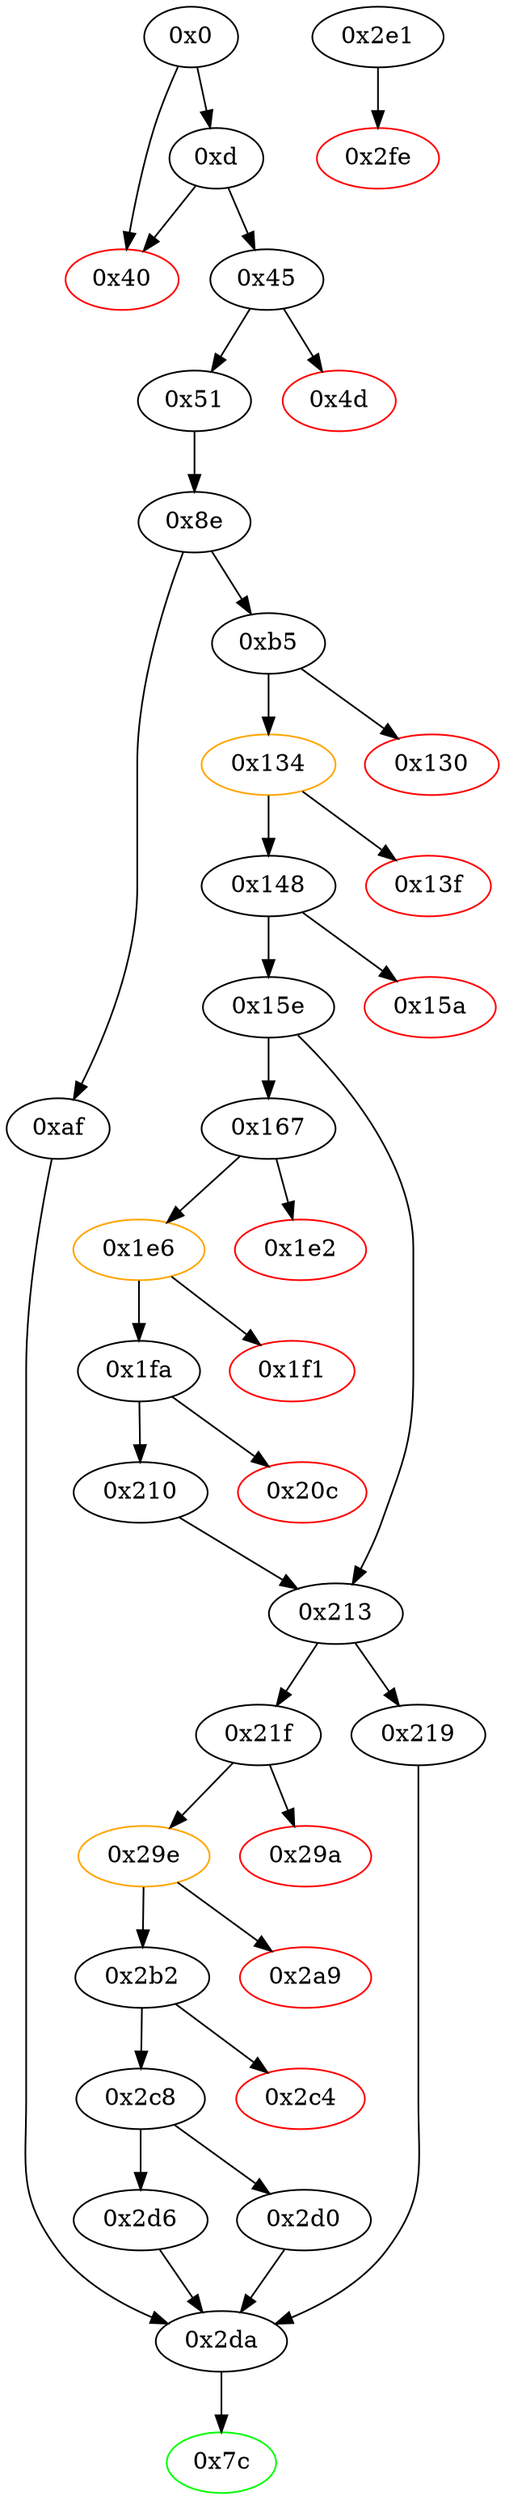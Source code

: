 strict digraph "" {
"0x15e" [fillcolor=white, id="0x15e", style=filled, tooltip="Block 0x15e\n[0x15e:0x166]\n---\nPredecessors: [0x148]\nSuccessors: [0x167, 0x213]\n---\n0x15e JUMPDEST\n0x15f POP\n0x160 MLOAD\n0x161 DUP1\n0x162 ISZERO\n0x163 PUSH2 0x213\n0x166 JUMPI\n---\n0x15e: JUMPDEST \n0x160: V86 = M[V79]\n0x162: V87 = ISZERO V86\n0x163: V88 = 0x213\n0x166: JUMPI 0x213 V87\n---\nEntry stack: [V11, 0x7c, V24, V27, V29, 0x0, V79, V80]\nStack pops: 2\nStack additions: [V86]\nExit stack: [V11, 0x7c, V24, V27, V29, 0x0, V86]\n\nDef sites:\nV11: {0xd.0x34}\n0x7c: {0x51.0x53}\nV24: {0x51.0x6f}\nV27: {0x51.0x74}\nV29: {0x51.0x77}\n0x0: {0x8e.0x8f}\nV79: {0x148.0x14f}\nV80: {0x148.0x150}\n"];
"0x2b2" [fillcolor=white, id="0x2b2", style=filled, tooltip="Block 0x2b2\n[0x2b2:0x2c3]\n---\nPredecessors: [0x29e]\nSuccessors: [0x2c4, 0x2c8]\n---\n0x2b2 JUMPDEST\n0x2b3 POP\n0x2b4 POP\n0x2b5 POP\n0x2b6 POP\n0x2b7 PUSH1 0x40\n0x2b9 MLOAD\n0x2ba RETURNDATASIZE\n0x2bb PUSH1 0x20\n0x2bd DUP2\n0x2be LT\n0x2bf ISZERO\n0x2c0 PUSH2 0x2c8\n0x2c3 JUMPI\n---\n0x2b2: JUMPDEST \n0x2b7: V168 = 0x40\n0x2b9: V169 = M[0x40]\n0x2ba: V170 = RETURNDATASIZE\n0x2bb: V171 = 0x20\n0x2be: V172 = LT V170 0x20\n0x2bf: V173 = ISZERO V172\n0x2c0: V174 = 0x2c8\n0x2c3: JUMPI 0x2c8 V173\n---\nEntry stack: [V11, 0x7c, V24, V27, V29, 0x0, V147, 0xbafbf5df, V150, V161]\nStack pops: 4\nStack additions: [V169, V170]\nExit stack: [V11, 0x7c, V24, V27, V29, 0x0, V169, V170]\n\nDef sites:\nV11: {0xd.0x34}\n0x7c: {0x51.0x53}\nV24: {0x51.0x6f}\nV27: {0x51.0x74}\nV29: {0x51.0x77}\n0x0: {0x8e.0x8f}\nV147: {0x21f.0x274}\n0xbafbf5df: {0x21f.0x276}\nV150: {0x21f.0x280}\nV161: {0x29e.0x2a2}\n"];
"0x2d6" [fillcolor=white, id="0x2d6", style=filled, tooltip="Block 0x2d6\n[0x2d6:0x2d9]\n---\nPredecessors: [0x2c8]\nSuccessors: [0x2da]\n---\n0x2d6 JUMPDEST\n0x2d7 POP\n0x2d8 PUSH1 0x0\n---\n0x2d6: JUMPDEST \n0x2d8: V180 = 0x0\n---\nEntry stack: [V11, 0x7c, V24, V27, V29, 0x0]\nStack pops: 1\nStack additions: [0x0]\nExit stack: [V11, 0x7c, V24, V27, V29, 0x0]\n\nDef sites:\nV11: {0xd.0x34}\n0x7c: {0x51.0x53}\nV24: {0x51.0x6f}\nV27: {0x51.0x74}\nV29: {0x51.0x77}\n0x0: {0x8e.0x8f}\n"];
"0x134" [color=orange, fillcolor=white, id="0x134", style=filled, tooltip="Block 0x134\n[0x134:0x13e]\n---\nPredecessors: [0xb5]\nSuccessors: [0x13f, 0x148]\n---\n0x134 JUMPDEST\n0x135 POP\n0x136 GAS\n0x137 CALL\n0x138 ISZERO\n0x139 DUP1\n0x13a ISZERO\n0x13b PUSH2 0x148\n0x13e JUMPI\n---\n0x134: JUMPDEST \n0x136: V69 = GAS\n0x137: V70 = CALL V69 V57 0x0 V56 V63 V56 0x20\n0x138: V71 = ISZERO V70\n0x13a: V72 = ISZERO V71\n0x13b: V73 = 0x148\n0x13e: JUMPI 0x148 V72\n---\nEntry stack: [V11, 0x7c, V24, V27, V29, 0x0, V57, 0xbafbf5df, V60, 0x20, V56, V63, V56, 0x0, V57, V65]\nStack pops: 7\nStack additions: [V71]\nExit stack: [V11, 0x7c, V24, V27, V29, 0x0, V57, 0xbafbf5df, V60, V71]\n\nDef sites:\nV11: {0xd.0x34}\n0x7c: {0x51.0x53}\nV24: {0x51.0x6f}\nV27: {0x51.0x74}\nV29: {0x51.0x77}\n0x0: {0x8e.0x8f}\nV57: {0xb5.0x10a}\n0xbafbf5df: {0xb5.0x10c}\nV60: {0xb5.0x116}\n0x20: {0xb5.0x118}\nV56: {0xb5.0x106}\nV63: {0xb5.0x122}\nV56: {0xb5.0x106}\n0x0: {0xb5.0xb6}\nV57: {0xb5.0x10a}\nV65: {0xb5.0x129}\n"];
"0x2fe" [color=red, fillcolor=white, id="0x2fe", style=filled, tooltip="Block 0x2fe\n[0x2fe:0x30c]\n---\nPredecessors: [0x2e1]\nSuccessors: []\n---\n0x2fe JUMPDEST\n0x2ff RETURN\n0x300 PC\n0x301 MISSING 0x49\n0x302 REVERT\n0x303 MUL\n0x304 MISSING 0xd7\n0x305 JUMP\n0x306 MISSING 0xa9\n0x307 MISSING 0x26\n0x308 MISSING 0xd8\n0x309 MISSING 0xc2\n0x30a MISSING 0x2a\n0x30b STOP\n0x30c MISSING 0x29\n---\n0x2fe: JUMPDEST \n0x2ff: RETURN 0x511ef2830c560fe702696280bb S1\n0x300: V184 = PC\n0x301: MISSING 0x49\n0x302: REVERT S0 S1\n0x303: V185 = MUL S0 S1\n0x304: MISSING 0xd7\n0x305: JUMP S0\n0x306: MISSING 0xa9\n0x307: MISSING 0x26\n0x308: MISSING 0xd8\n0x309: MISSING 0xc2\n0x30a: MISSING 0x2a\n0x30b: STOP \n0x30c: MISSING 0x29\n---\nEntry stack: [0x511ef2830c560fe702696280bb]\nStack pops: 3456\nStack additions: []\nExit stack: []\n\nDef sites:\n0x511ef2830c560fe702696280bb: {0x2f0.0x2f0}\n"];
"0x148" [fillcolor=white, id="0x148", style=filled, tooltip="Block 0x148\n[0x148:0x159]\n---\nPredecessors: [0x134]\nSuccessors: [0x15a, 0x15e]\n---\n0x148 JUMPDEST\n0x149 POP\n0x14a POP\n0x14b POP\n0x14c POP\n0x14d PUSH1 0x40\n0x14f MLOAD\n0x150 RETURNDATASIZE\n0x151 PUSH1 0x20\n0x153 DUP2\n0x154 LT\n0x155 ISZERO\n0x156 PUSH2 0x15e\n0x159 JUMPI\n---\n0x148: JUMPDEST \n0x14d: V78 = 0x40\n0x14f: V79 = M[0x40]\n0x150: V80 = RETURNDATASIZE\n0x151: V81 = 0x20\n0x154: V82 = LT V80 0x20\n0x155: V83 = ISZERO V82\n0x156: V84 = 0x15e\n0x159: JUMPI 0x15e V83\n---\nEntry stack: [V11, 0x7c, V24, V27, V29, 0x0, V57, 0xbafbf5df, V60, V71]\nStack pops: 4\nStack additions: [V79, V80]\nExit stack: [V11, 0x7c, V24, V27, V29, 0x0, V79, V80]\n\nDef sites:\nV11: {0xd.0x34}\n0x7c: {0x51.0x53}\nV24: {0x51.0x6f}\nV27: {0x51.0x74}\nV29: {0x51.0x77}\n0x0: {0x8e.0x8f}\nV57: {0xb5.0x10a}\n0xbafbf5df: {0xb5.0x10c}\nV60: {0xb5.0x116}\nV71: {0x134.0x138}\n"];
"0x2e1" [fillcolor=white, id="0x2e1", style=filled, tooltip="Block 0x2e1\n[0x2e1:0x2fd]\n---\nPredecessors: []\nSuccessors: [0x2fe]\n---\n0x2e1 STOP\n0x2e2 LOG1\n0x2e3 PUSH6 0x627a7a723058\n0x2ea SHA3\n0x2eb DUP13\n0x2ec MISSING 0xb2\n0x2ed MISSING 0x5e\n0x2ee MISSING 0xf6\n0x2ef MISSING 0xd2\n0x2f0 PUSH13 0x511ef2830c560fe702696280bb\n---\n0x2e1: STOP \n0x2e2: LOG S0 S1 S2\n0x2e3: V181 = 0x627a7a723058\n0x2ea: V182 = SHA3 0x627a7a723058 S3\n0x2ec: MISSING 0xb2\n0x2ed: MISSING 0x5e\n0x2ee: MISSING 0xf6\n0x2ef: MISSING 0xd2\n0x2f0: V183 = 0x511ef2830c560fe702696280bb\n---\nEntry stack: []\nStack pops: 0\nStack additions: [S15, V182, S4, S5, S6, S7, S8, S9, S10, S11, S12, S13, S14, S15, 0x511ef2830c560fe702696280bb]\nExit stack: []\n\nDef sites:\n"];
"0x13f" [color=red, fillcolor=white, id="0x13f", style=filled, tooltip="Block 0x13f\n[0x13f:0x147]\n---\nPredecessors: [0x134]\nSuccessors: []\n---\n0x13f RETURNDATASIZE\n0x140 PUSH1 0x0\n0x142 DUP1\n0x143 RETURNDATACOPY\n0x144 RETURNDATASIZE\n0x145 PUSH1 0x0\n0x147 REVERT\n---\n0x13f: V74 = RETURNDATASIZE\n0x140: V75 = 0x0\n0x143: RETURNDATACOPY 0x0 0x0 V74\n0x144: V76 = RETURNDATASIZE\n0x145: V77 = 0x0\n0x147: REVERT 0x0 V76\n---\nEntry stack: [V11, 0x7c, V24, V27, V29, 0x0, V57, 0xbafbf5df, V60, V71]\nStack pops: 0\nStack additions: []\nExit stack: [V11, 0x7c, V24, V27, V29, 0x0, V57, 0xbafbf5df, V60, V71]\n\nDef sites:\nV11: {0xd.0x34}\n0x7c: {0x51.0x53}\nV24: {0x51.0x6f}\nV27: {0x51.0x74}\nV29: {0x51.0x77}\n0x0: {0x8e.0x8f}\nV57: {0xb5.0x10a}\n0xbafbf5df: {0xb5.0x10c}\nV60: {0xb5.0x116}\nV71: {0x134.0x138}\n"];
"0x29e" [color=orange, fillcolor=white, id="0x29e", style=filled, tooltip="Block 0x29e\n[0x29e:0x2a8]\n---\nPredecessors: [0x21f]\nSuccessors: [0x2a9, 0x2b2]\n---\n0x29e JUMPDEST\n0x29f POP\n0x2a0 GAS\n0x2a1 CALL\n0x2a2 ISZERO\n0x2a3 DUP1\n0x2a4 ISZERO\n0x2a5 PUSH2 0x2b2\n0x2a8 JUMPI\n---\n0x29e: JUMPDEST \n0x2a0: V159 = GAS\n0x2a1: V160 = CALL V159 V147 0x0 V146 V153 V146 0x20\n0x2a2: V161 = ISZERO V160\n0x2a4: V162 = ISZERO V161\n0x2a5: V163 = 0x2b2\n0x2a8: JUMPI 0x2b2 V162\n---\nEntry stack: [V11, 0x7c, V24, V27, V29, 0x0, V147, 0xbafbf5df, V150, 0x20, V146, V153, V146, 0x0, V147, V155]\nStack pops: 7\nStack additions: [V161]\nExit stack: [V11, 0x7c, V24, V27, V29, 0x0, V147, 0xbafbf5df, V150, V161]\n\nDef sites:\nV11: {0xd.0x34}\n0x7c: {0x51.0x53}\nV24: {0x51.0x6f}\nV27: {0x51.0x74}\nV29: {0x51.0x77}\n0x0: {0x8e.0x8f}\nV147: {0x21f.0x274}\n0xbafbf5df: {0x21f.0x276}\nV150: {0x21f.0x280}\n0x20: {0x21f.0x282}\nV146: {0x21f.0x270}\nV153: {0x21f.0x28c}\nV146: {0x21f.0x270}\n0x0: {0x21f.0x220}\nV147: {0x21f.0x274}\nV155: {0x21f.0x293}\n"];
"0x130" [color=red, fillcolor=white, id="0x130", style=filled, tooltip="Block 0x130\n[0x130:0x133]\n---\nPredecessors: [0xb5]\nSuccessors: []\n---\n0x130 PUSH1 0x0\n0x132 DUP1\n0x133 REVERT\n---\n0x130: V68 = 0x0\n0x133: REVERT 0x0 0x0\n---\nEntry stack: [V11, 0x7c, V24, V27, V29, 0x0, V57, 0xbafbf5df, V60, 0x20, V56, V63, V56, 0x0, V57, V65]\nStack pops: 0\nStack additions: []\nExit stack: [V11, 0x7c, V24, V27, V29, 0x0, V57, 0xbafbf5df, V60, 0x20, V56, V63, V56, 0x0, V57, V65]\n\nDef sites:\nV11: {0xd.0x34}\n0x7c: {0x51.0x53}\nV24: {0x51.0x6f}\nV27: {0x51.0x74}\nV29: {0x51.0x77}\n0x0: {0x8e.0x8f}\nV57: {0xb5.0x10a}\n0xbafbf5df: {0xb5.0x10c}\nV60: {0xb5.0x116}\n0x20: {0xb5.0x118}\nV56: {0xb5.0x106}\nV63: {0xb5.0x122}\nV56: {0xb5.0x106}\n0x0: {0xb5.0xb6}\nV57: {0xb5.0x10a}\nV65: {0xb5.0x129}\n"];
"0x1e6" [color=orange, fillcolor=white, id="0x1e6", style=filled, tooltip="Block 0x1e6\n[0x1e6:0x1f0]\n---\nPredecessors: [0x167]\nSuccessors: [0x1f1, 0x1fa]\n---\n0x1e6 JUMPDEST\n0x1e7 POP\n0x1e8 GAS\n0x1e9 CALL\n0x1ea ISZERO\n0x1eb DUP1\n0x1ec ISZERO\n0x1ed PUSH2 0x1fa\n0x1f0 JUMPI\n---\n0x1e6: JUMPDEST \n0x1e8: V113 = GAS\n0x1e9: V114 = CALL V113 V101 0x0 V100 V107 V100 0x20\n0x1ea: V115 = ISZERO V114\n0x1ec: V116 = ISZERO V115\n0x1ed: V117 = 0x1fa\n0x1f0: JUMPI 0x1fa V116\n---\nEntry stack: [V11, 0x7c, V24, V27, V29, 0x0, V101, 0xbafbf5df, V104, 0x20, V100, V107, V100, 0x0, V101, V109]\nStack pops: 7\nStack additions: [V115]\nExit stack: [V11, 0x7c, V24, V27, V29, 0x0, V101, 0xbafbf5df, V104, V115]\n\nDef sites:\nV11: {0xd.0x34}\n0x7c: {0x51.0x53}\nV24: {0x51.0x6f}\nV27: {0x51.0x74}\nV29: {0x51.0x77}\n0x0: {0x8e.0x8f}\nV101: {0x167.0x1bc}\n0xbafbf5df: {0x167.0x1be}\nV104: {0x167.0x1c8}\n0x20: {0x167.0x1ca}\nV100: {0x167.0x1b8}\nV107: {0x167.0x1d4}\nV100: {0x167.0x1b8}\n0x0: {0x167.0x168}\nV101: {0x167.0x1bc}\nV109: {0x167.0x1db}\n"];
"0xd" [fillcolor=white, id="0xd", style=filled, tooltip="Block 0xd\n[0xd:0x3f]\n---\nPredecessors: [0x0]\nSuccessors: [0x40, 0x45]\n---\n0xd PUSH4 0xffffffff\n0x12 PUSH29 0x100000000000000000000000000000000000000000000000000000000\n0x30 PUSH1 0x0\n0x32 CALLDATALOAD\n0x33 DIV\n0x34 AND\n0x35 PUSH4 0xad076994\n0x3a DUP2\n0x3b EQ\n0x3c PUSH2 0x45\n0x3f JUMPI\n---\n0xd: V6 = 0xffffffff\n0x12: V7 = 0x100000000000000000000000000000000000000000000000000000000\n0x30: V8 = 0x0\n0x32: V9 = CALLDATALOAD 0x0\n0x33: V10 = DIV V9 0x100000000000000000000000000000000000000000000000000000000\n0x34: V11 = AND V10 0xffffffff\n0x35: V12 = 0xad076994\n0x3b: V13 = EQ V11 0xad076994\n0x3c: V14 = 0x45\n0x3f: JUMPI 0x45 V13\n---\nEntry stack: []\nStack pops: 0\nStack additions: [V11]\nExit stack: [V11]\n\nDef sites:\n"];
"0x0" [fillcolor=white, id="0x0", style=filled, tooltip="Block 0x0\n[0x0:0xc]\n---\nPredecessors: []\nSuccessors: [0xd, 0x40]\n---\n0x0 PUSH1 0x80\n0x2 PUSH1 0x40\n0x4 MSTORE\n0x5 PUSH1 0x4\n0x7 CALLDATASIZE\n0x8 LT\n0x9 PUSH2 0x40\n0xc JUMPI\n---\n0x0: V0 = 0x80\n0x2: V1 = 0x40\n0x4: M[0x40] = 0x80\n0x5: V2 = 0x4\n0x7: V3 = CALLDATASIZE\n0x8: V4 = LT V3 0x4\n0x9: V5 = 0x40\n0xc: JUMPI 0x40 V4\n---\nEntry stack: []\nStack pops: 0\nStack additions: []\nExit stack: []\n\nDef sites:\n"];
"0x2da" [fillcolor=white, id="0x2da", style=filled, tooltip="Block 0x2da\n[0x2da:0x2e0]\n---\nPredecessors: [0xaf, 0x219, 0x2d0, 0x2d6]\nSuccessors: [0x7c]\n---\n0x2da JUMPDEST\n0x2db SWAP4\n0x2dc SWAP3\n0x2dd POP\n0x2de POP\n0x2df POP\n0x2e0 JUMP\n---\n0x2da: JUMPDEST \n0x2e0: JUMP 0x7c\n---\nEntry stack: [V11, 0x7c, V24, V27, V29, S0]\nStack pops: 5\nStack additions: [S0]\nExit stack: [V11, S0]\n\nDef sites:\nV11: {0xd.0x34}\n0x7c: {0x51.0x53}\nV24: {0x51.0x6f}\nV27: {0x51.0x74}\nV29: {0x51.0x77}\nS0: {0x51.0x77, 0x2d6.0x2d8}\n"];
"0x2c8" [fillcolor=white, id="0x2c8", style=filled, tooltip="Block 0x2c8\n[0x2c8:0x2cf]\n---\nPredecessors: [0x2b2]\nSuccessors: [0x2d0, 0x2d6]\n---\n0x2c8 JUMPDEST\n0x2c9 POP\n0x2ca MLOAD\n0x2cb ISZERO\n0x2cc PUSH2 0x2d6\n0x2cf JUMPI\n---\n0x2c8: JUMPDEST \n0x2ca: V176 = M[V169]\n0x2cb: V177 = ISZERO V176\n0x2cc: V178 = 0x2d6\n0x2cf: JUMPI 0x2d6 V177\n---\nEntry stack: [V11, 0x7c, V24, V27, V29, 0x0, V169, V170]\nStack pops: 2\nStack additions: []\nExit stack: [V11, 0x7c, V24, V27, V29, 0x0]\n\nDef sites:\nV11: {0xd.0x34}\n0x7c: {0x51.0x53}\nV24: {0x51.0x6f}\nV27: {0x51.0x74}\nV29: {0x51.0x77}\n0x0: {0x8e.0x8f}\nV169: {0x2b2.0x2b9}\nV170: {0x2b2.0x2ba}\n"];
"0x21f" [fillcolor=white, id="0x21f", style=filled, tooltip="Block 0x21f\n[0x21f:0x299]\n---\nPredecessors: [0x213]\nSuccessors: [0x29a, 0x29e]\n---\n0x21f JUMPDEST\n0x220 PUSH1 0x0\n0x222 DUP1\n0x223 SLOAD\n0x224 PUSH1 0x40\n0x226 DUP1\n0x227 MLOAD\n0x228 PUSH32 0xbafbf5df00000000000000000000000000000000000000000000000000000000\n0x249 DUP2\n0x24a MSTORE\n0x24b PUSH20 0xffffffffffffffffffffffffffffffffffffffff\n0x260 DUP9\n0x261 DUP2\n0x262 AND\n0x263 PUSH1 0x4\n0x265 DUP4\n0x266 ADD\n0x267 MSTORE\n0x268 PUSH1 0x1\n0x26a PUSH1 0x24\n0x26c DUP4\n0x26d ADD\n0x26e MSTORE\n0x26f SWAP2\n0x270 MLOAD\n0x271 SWAP2\n0x272 SWAP1\n0x273 SWAP3\n0x274 AND\n0x275 SWAP3\n0x276 PUSH4 0xbafbf5df\n0x27b SWAP3\n0x27c PUSH1 0x44\n0x27e DUP1\n0x27f DUP3\n0x280 ADD\n0x281 SWAP4\n0x282 PUSH1 0x20\n0x284 SWAP4\n0x285 SWAP1\n0x286 SWAP3\n0x287 DUP4\n0x288 SWAP1\n0x289 SUB\n0x28a SWAP1\n0x28b SWAP2\n0x28c ADD\n0x28d SWAP1\n0x28e DUP3\n0x28f SWAP1\n0x290 DUP8\n0x291 DUP1\n0x292 EXTCODESIZE\n0x293 ISZERO\n0x294 DUP1\n0x295 ISZERO\n0x296 PUSH2 0x29e\n0x299 JUMPI\n---\n0x21f: JUMPDEST \n0x220: V134 = 0x0\n0x223: V135 = S[0x0]\n0x224: V136 = 0x40\n0x227: V137 = M[0x40]\n0x228: V138 = 0xbafbf5df00000000000000000000000000000000000000000000000000000000\n0x24a: M[V137] = 0xbafbf5df00000000000000000000000000000000000000000000000000000000\n0x24b: V139 = 0xffffffffffffffffffffffffffffffffffffffff\n0x262: V140 = AND 0xffffffffffffffffffffffffffffffffffffffff V24\n0x263: V141 = 0x4\n0x266: V142 = ADD V137 0x4\n0x267: M[V142] = V140\n0x268: V143 = 0x1\n0x26a: V144 = 0x24\n0x26d: V145 = ADD V137 0x24\n0x26e: M[V145] = 0x1\n0x270: V146 = M[0x40]\n0x274: V147 = AND V135 0xffffffffffffffffffffffffffffffffffffffff\n0x276: V148 = 0xbafbf5df\n0x27c: V149 = 0x44\n0x280: V150 = ADD V137 0x44\n0x282: V151 = 0x20\n0x289: V152 = SUB V137 V146\n0x28c: V153 = ADD 0x44 V152\n0x292: V154 = EXTCODESIZE V147\n0x293: V155 = ISZERO V154\n0x295: V156 = ISZERO V155\n0x296: V157 = 0x29e\n0x299: JUMPI 0x29e V156\n---\nEntry stack: [V11, 0x7c, V24, V27, V29, 0x0]\nStack pops: 4\nStack additions: [S3, S2, S1, S0, V147, 0xbafbf5df, V150, 0x20, V146, V153, V146, 0x0, V147, V155]\nExit stack: [V11, 0x7c, V24, V27, V29, 0x0, V147, 0xbafbf5df, V150, 0x20, V146, V153, V146, 0x0, V147, V155]\n\nDef sites:\nV11: {0xd.0x34}\n0x7c: {0x51.0x53}\nV24: {0x51.0x6f}\nV27: {0x51.0x74}\nV29: {0x51.0x77}\n0x0: {0x8e.0x8f}\n"];
"0x210" [fillcolor=white, id="0x210", style=filled, tooltip="Block 0x210\n[0x210:0x212]\n---\nPredecessors: [0x1fa]\nSuccessors: [0x213]\n---\n0x210 JUMPDEST\n0x211 POP\n0x212 MLOAD\n---\n0x210: JUMPDEST \n0x212: V130 = M[V123]\n---\nEntry stack: [V11, 0x7c, V24, V27, V29, 0x0, V123, V124]\nStack pops: 2\nStack additions: [V130]\nExit stack: [V11, 0x7c, V24, V27, V29, 0x0, V130]\n\nDef sites:\nV11: {0xd.0x34}\n0x7c: {0x51.0x53}\nV24: {0x51.0x6f}\nV27: {0x51.0x74}\nV29: {0x51.0x77}\n0x0: {0x8e.0x8f}\nV123: {0x1fa.0x201}\nV124: {0x1fa.0x202}\n"];
"0x51" [fillcolor=white, id="0x51", style=filled, tooltip="Block 0x51\n[0x51:0x7b]\n---\nPredecessors: [0x45]\nSuccessors: [0x8e]\n---\n0x51 JUMPDEST\n0x52 POP\n0x53 PUSH2 0x7c\n0x56 PUSH20 0xffffffffffffffffffffffffffffffffffffffff\n0x6b PUSH1 0x4\n0x6d CALLDATALOAD\n0x6e DUP2\n0x6f AND\n0x70 SWAP1\n0x71 PUSH1 0x24\n0x73 CALLDATALOAD\n0x74 AND\n0x75 PUSH1 0x44\n0x77 CALLDATALOAD\n0x78 PUSH2 0x8e\n0x7b JUMP\n---\n0x51: JUMPDEST \n0x53: V20 = 0x7c\n0x56: V21 = 0xffffffffffffffffffffffffffffffffffffffff\n0x6b: V22 = 0x4\n0x6d: V23 = CALLDATALOAD 0x4\n0x6f: V24 = AND 0xffffffffffffffffffffffffffffffffffffffff V23\n0x71: V25 = 0x24\n0x73: V26 = CALLDATALOAD 0x24\n0x74: V27 = AND V26 0xffffffffffffffffffffffffffffffffffffffff\n0x75: V28 = 0x44\n0x77: V29 = CALLDATALOAD 0x44\n0x78: V30 = 0x8e\n0x7b: JUMP 0x8e\n---\nEntry stack: [V11, V16]\nStack pops: 1\nStack additions: [0x7c, V24, V27, V29]\nExit stack: [V11, 0x7c, V24, V27, V29]\n\nDef sites:\nV11: {0xd.0x34}\nV16: {0x45.0x46}\n"];
"0x40" [color=red, fillcolor=white, id="0x40", style=filled, tooltip="Block 0x40\n[0x40:0x44]\n---\nPredecessors: [0x0, 0xd]\nSuccessors: []\n---\n0x40 JUMPDEST\n0x41 PUSH1 0x0\n0x43 DUP1\n0x44 REVERT\n---\n0x40: JUMPDEST \n0x41: V15 = 0x0\n0x44: REVERT 0x0 0x0\n---\nEntry stack: [V11]\nStack pops: 0\nStack additions: []\nExit stack: [V11]\n\nDef sites:\nV11: {0xd.0x34}\n"];
"0x2d0" [fillcolor=white, id="0x2d0", style=filled, tooltip="Block 0x2d0\n[0x2d0:0x2d5]\n---\nPredecessors: [0x2c8]\nSuccessors: [0x2da]\n---\n0x2d0 POP\n0x2d1 DUP1\n0x2d2 PUSH2 0x2da\n0x2d5 JUMP\n---\n0x2d2: V179 = 0x2da\n0x2d5: JUMP 0x2da\n---\nEntry stack: [V11, 0x7c, V24, V27, V29, 0x0]\nStack pops: 2\nStack additions: [S1, S1]\nExit stack: [V11, 0x7c, V24, V27, V29, V29]\n\nDef sites:\nV11: {0xd.0x34}\n0x7c: {0x51.0x53}\nV24: {0x51.0x6f}\nV27: {0x51.0x74}\nV29: {0x51.0x77}\n0x0: {0x8e.0x8f}\n"];
"0x2c4" [color=red, fillcolor=white, id="0x2c4", style=filled, tooltip="Block 0x2c4\n[0x2c4:0x2c7]\n---\nPredecessors: [0x2b2]\nSuccessors: []\n---\n0x2c4 PUSH1 0x0\n0x2c6 DUP1\n0x2c7 REVERT\n---\n0x2c4: V175 = 0x0\n0x2c7: REVERT 0x0 0x0\n---\nEntry stack: [V11, 0x7c, V24, V27, V29, 0x0, V169, V170]\nStack pops: 0\nStack additions: []\nExit stack: [V11, 0x7c, V24, V27, V29, 0x0, V169, V170]\n\nDef sites:\nV11: {0xd.0x34}\n0x7c: {0x51.0x53}\nV24: {0x51.0x6f}\nV27: {0x51.0x74}\nV29: {0x51.0x77}\n0x0: {0x8e.0x8f}\nV169: {0x2b2.0x2b9}\nV170: {0x2b2.0x2ba}\n"];
"0x8e" [fillcolor=white, id="0x8e", style=filled, tooltip="Block 0x8e\n[0x8e:0xae]\n---\nPredecessors: [0x51]\nSuccessors: [0xaf, 0xb5]\n---\n0x8e JUMPDEST\n0x8f PUSH1 0x0\n0x91 DUP1\n0x92 SLOAD\n0x93 PUSH20 0xffffffffffffffffffffffffffffffffffffffff\n0xa8 AND\n0xa9 ISZERO\n0xaa ISZERO\n0xab PUSH2 0xb5\n0xae JUMPI\n---\n0x8e: JUMPDEST \n0x8f: V37 = 0x0\n0x92: V38 = S[0x0]\n0x93: V39 = 0xffffffffffffffffffffffffffffffffffffffff\n0xa8: V40 = AND 0xffffffffffffffffffffffffffffffffffffffff V38\n0xa9: V41 = ISZERO V40\n0xaa: V42 = ISZERO V41\n0xab: V43 = 0xb5\n0xae: JUMPI 0xb5 V42\n---\nEntry stack: [V11, 0x7c, V24, V27, V29]\nStack pops: 0\nStack additions: [0x0]\nExit stack: [V11, 0x7c, V24, V27, V29, 0x0]\n\nDef sites:\nV11: {0xd.0x34}\n0x7c: {0x51.0x53}\nV24: {0x51.0x6f}\nV27: {0x51.0x74}\nV29: {0x51.0x77}\n"];
"0x15a" [color=red, fillcolor=white, id="0x15a", style=filled, tooltip="Block 0x15a\n[0x15a:0x15d]\n---\nPredecessors: [0x148]\nSuccessors: []\n---\n0x15a PUSH1 0x0\n0x15c DUP1\n0x15d REVERT\n---\n0x15a: V85 = 0x0\n0x15d: REVERT 0x0 0x0\n---\nEntry stack: [V11, 0x7c, V24, V27, V29, 0x0, V79, V80]\nStack pops: 0\nStack additions: []\nExit stack: [V11, 0x7c, V24, V27, V29, 0x0, V79, V80]\n\nDef sites:\nV11: {0xd.0x34}\n0x7c: {0x51.0x53}\nV24: {0x51.0x6f}\nV27: {0x51.0x74}\nV29: {0x51.0x77}\n0x0: {0x8e.0x8f}\nV79: {0x148.0x14f}\nV80: {0x148.0x150}\n"];
"0x29a" [color=red, fillcolor=white, id="0x29a", style=filled, tooltip="Block 0x29a\n[0x29a:0x29d]\n---\nPredecessors: [0x21f]\nSuccessors: []\n---\n0x29a PUSH1 0x0\n0x29c DUP1\n0x29d REVERT\n---\n0x29a: V158 = 0x0\n0x29d: REVERT 0x0 0x0\n---\nEntry stack: [V11, 0x7c, V24, V27, V29, 0x0, V147, 0xbafbf5df, V150, 0x20, V146, V153, V146, 0x0, V147, V155]\nStack pops: 0\nStack additions: []\nExit stack: [V11, 0x7c, V24, V27, V29, 0x0, V147, 0xbafbf5df, V150, 0x20, V146, V153, V146, 0x0, V147, V155]\n\nDef sites:\nV11: {0xd.0x34}\n0x7c: {0x51.0x53}\nV24: {0x51.0x6f}\nV27: {0x51.0x74}\nV29: {0x51.0x77}\n0x0: {0x8e.0x8f}\nV147: {0x21f.0x274}\n0xbafbf5df: {0x21f.0x276}\nV150: {0x21f.0x280}\n0x20: {0x21f.0x282}\nV146: {0x21f.0x270}\nV153: {0x21f.0x28c}\nV146: {0x21f.0x270}\n0x0: {0x21f.0x220}\nV147: {0x21f.0x274}\nV155: {0x21f.0x293}\n"];
"0x167" [fillcolor=white, id="0x167", style=filled, tooltip="Block 0x167\n[0x167:0x1e1]\n---\nPredecessors: [0x15e]\nSuccessors: [0x1e2, 0x1e6]\n---\n0x167 POP\n0x168 PUSH1 0x0\n0x16a DUP1\n0x16b SLOAD\n0x16c PUSH1 0x40\n0x16e DUP1\n0x16f MLOAD\n0x170 PUSH32 0xbafbf5df00000000000000000000000000000000000000000000000000000000\n0x191 DUP2\n0x192 MSTORE\n0x193 PUSH20 0xffffffffffffffffffffffffffffffffffffffff\n0x1a8 DUP9\n0x1a9 DUP2\n0x1aa AND\n0x1ab PUSH1 0x4\n0x1ad DUP4\n0x1ae ADD\n0x1af MSTORE\n0x1b0 PUSH1 0x24\n0x1b2 DUP3\n0x1b3 ADD\n0x1b4 DUP6\n0x1b5 SWAP1\n0x1b6 MSTORE\n0x1b7 SWAP2\n0x1b8 MLOAD\n0x1b9 SWAP2\n0x1ba SWAP1\n0x1bb SWAP3\n0x1bc AND\n0x1bd SWAP3\n0x1be PUSH4 0xbafbf5df\n0x1c3 SWAP3\n0x1c4 PUSH1 0x44\n0x1c6 DUP1\n0x1c7 DUP3\n0x1c8 ADD\n0x1c9 SWAP4\n0x1ca PUSH1 0x20\n0x1cc SWAP4\n0x1cd SWAP1\n0x1ce SWAP3\n0x1cf DUP4\n0x1d0 SWAP1\n0x1d1 SUB\n0x1d2 SWAP1\n0x1d3 SWAP2\n0x1d4 ADD\n0x1d5 SWAP1\n0x1d6 DUP3\n0x1d7 SWAP1\n0x1d8 DUP8\n0x1d9 DUP1\n0x1da EXTCODESIZE\n0x1db ISZERO\n0x1dc DUP1\n0x1dd ISZERO\n0x1de PUSH2 0x1e6\n0x1e1 JUMPI\n---\n0x168: V89 = 0x0\n0x16b: V90 = S[0x0]\n0x16c: V91 = 0x40\n0x16f: V92 = M[0x40]\n0x170: V93 = 0xbafbf5df00000000000000000000000000000000000000000000000000000000\n0x192: M[V92] = 0xbafbf5df00000000000000000000000000000000000000000000000000000000\n0x193: V94 = 0xffffffffffffffffffffffffffffffffffffffff\n0x1aa: V95 = AND 0xffffffffffffffffffffffffffffffffffffffff V24\n0x1ab: V96 = 0x4\n0x1ae: V97 = ADD V92 0x4\n0x1af: M[V97] = V95\n0x1b0: V98 = 0x24\n0x1b3: V99 = ADD V92 0x24\n0x1b6: M[V99] = 0x0\n0x1b8: V100 = M[0x40]\n0x1bc: V101 = AND V90 0xffffffffffffffffffffffffffffffffffffffff\n0x1be: V102 = 0xbafbf5df\n0x1c4: V103 = 0x44\n0x1c8: V104 = ADD V92 0x44\n0x1ca: V105 = 0x20\n0x1d1: V106 = SUB V92 V100\n0x1d4: V107 = ADD 0x44 V106\n0x1da: V108 = EXTCODESIZE V101\n0x1db: V109 = ISZERO V108\n0x1dd: V110 = ISZERO V109\n0x1de: V111 = 0x1e6\n0x1e1: JUMPI 0x1e6 V110\n---\nEntry stack: [V11, 0x7c, V24, V27, V29, 0x0, V86]\nStack pops: 5\nStack additions: [S4, S3, S2, S1, V101, 0xbafbf5df, V104, 0x20, V100, V107, V100, 0x0, V101, V109]\nExit stack: [V11, 0x7c, V24, V27, V29, 0x0, V101, 0xbafbf5df, V104, 0x20, V100, V107, V100, 0x0, V101, V109]\n\nDef sites:\nV11: {0xd.0x34}\n0x7c: {0x51.0x53}\nV24: {0x51.0x6f}\nV27: {0x51.0x74}\nV29: {0x51.0x77}\n0x0: {0x8e.0x8f}\nV86: {0x15e.0x160}\n"];
"0x1fa" [fillcolor=white, id="0x1fa", style=filled, tooltip="Block 0x1fa\n[0x1fa:0x20b]\n---\nPredecessors: [0x1e6]\nSuccessors: [0x20c, 0x210]\n---\n0x1fa JUMPDEST\n0x1fb POP\n0x1fc POP\n0x1fd POP\n0x1fe POP\n0x1ff PUSH1 0x40\n0x201 MLOAD\n0x202 RETURNDATASIZE\n0x203 PUSH1 0x20\n0x205 DUP2\n0x206 LT\n0x207 ISZERO\n0x208 PUSH2 0x210\n0x20b JUMPI\n---\n0x1fa: JUMPDEST \n0x1ff: V122 = 0x40\n0x201: V123 = M[0x40]\n0x202: V124 = RETURNDATASIZE\n0x203: V125 = 0x20\n0x206: V126 = LT V124 0x20\n0x207: V127 = ISZERO V126\n0x208: V128 = 0x210\n0x20b: JUMPI 0x210 V127\n---\nEntry stack: [V11, 0x7c, V24, V27, V29, 0x0, V101, 0xbafbf5df, V104, V115]\nStack pops: 4\nStack additions: [V123, V124]\nExit stack: [V11, 0x7c, V24, V27, V29, 0x0, V123, V124]\n\nDef sites:\nV11: {0xd.0x34}\n0x7c: {0x51.0x53}\nV24: {0x51.0x6f}\nV27: {0x51.0x74}\nV29: {0x51.0x77}\n0x0: {0x8e.0x8f}\nV101: {0x167.0x1bc}\n0xbafbf5df: {0x167.0x1be}\nV104: {0x167.0x1c8}\nV115: {0x1e6.0x1ea}\n"];
"0x7c" [color=green, fillcolor=white, id="0x7c", style=filled, tooltip="Block 0x7c\n[0x7c:0x8d]\n---\nPredecessors: [0x2da]\nSuccessors: []\n---\n0x7c JUMPDEST\n0x7d PUSH1 0x40\n0x7f DUP1\n0x80 MLOAD\n0x81 SWAP2\n0x82 DUP3\n0x83 MSTORE\n0x84 MLOAD\n0x85 SWAP1\n0x86 DUP2\n0x87 SWAP1\n0x88 SUB\n0x89 PUSH1 0x20\n0x8b ADD\n0x8c SWAP1\n0x8d RETURN\n---\n0x7c: JUMPDEST \n0x7d: V31 = 0x40\n0x80: V32 = M[0x40]\n0x83: M[V32] = V29\n0x84: V33 = M[0x40]\n0x88: V34 = SUB V32 V33\n0x89: V35 = 0x20\n0x8b: V36 = ADD 0x20 V34\n0x8d: RETURN V33 V36\n---\nEntry stack: [V11, V29]\nStack pops: 1\nStack additions: []\nExit stack: [V11]\n\nDef sites:\nV11: {0xd.0x34}\nV29: {0x51.0x77}\n"];
"0x4d" [color=red, fillcolor=white, id="0x4d", style=filled, tooltip="Block 0x4d\n[0x4d:0x50]\n---\nPredecessors: [0x45]\nSuccessors: []\n---\n0x4d PUSH1 0x0\n0x4f DUP1\n0x50 REVERT\n---\n0x4d: V19 = 0x0\n0x50: REVERT 0x0 0x0\n---\nEntry stack: [V11, V16]\nStack pops: 0\nStack additions: []\nExit stack: [V11, V16]\n\nDef sites:\nV11: {0xd.0x34}\nV16: {0x45.0x46}\n"];
"0x45" [fillcolor=white, id="0x45", style=filled, tooltip="Block 0x45\n[0x45:0x4c]\n---\nPredecessors: [0xd]\nSuccessors: [0x4d, 0x51]\n---\n0x45 JUMPDEST\n0x46 CALLVALUE\n0x47 DUP1\n0x48 ISZERO\n0x49 PUSH2 0x51\n0x4c JUMPI\n---\n0x45: JUMPDEST \n0x46: V16 = CALLVALUE\n0x48: V17 = ISZERO V16\n0x49: V18 = 0x51\n0x4c: JUMPI 0x51 V17\n---\nEntry stack: [V11]\nStack pops: 0\nStack additions: [V16]\nExit stack: [V11, V16]\n\nDef sites:\nV11: {0xd.0x34}\n"];
"0x2a9" [color=red, fillcolor=white, id="0x2a9", style=filled, tooltip="Block 0x2a9\n[0x2a9:0x2b1]\n---\nPredecessors: [0x29e]\nSuccessors: []\n---\n0x2a9 RETURNDATASIZE\n0x2aa PUSH1 0x0\n0x2ac DUP1\n0x2ad RETURNDATACOPY\n0x2ae RETURNDATASIZE\n0x2af PUSH1 0x0\n0x2b1 REVERT\n---\n0x2a9: V164 = RETURNDATASIZE\n0x2aa: V165 = 0x0\n0x2ad: RETURNDATACOPY 0x0 0x0 V164\n0x2ae: V166 = RETURNDATASIZE\n0x2af: V167 = 0x0\n0x2b1: REVERT 0x0 V166\n---\nEntry stack: [V11, 0x7c, V24, V27, V29, 0x0, V147, 0xbafbf5df, V150, V161]\nStack pops: 0\nStack additions: []\nExit stack: [V11, 0x7c, V24, V27, V29, 0x0, V147, 0xbafbf5df, V150, V161]\n\nDef sites:\nV11: {0xd.0x34}\n0x7c: {0x51.0x53}\nV24: {0x51.0x6f}\nV27: {0x51.0x74}\nV29: {0x51.0x77}\n0x0: {0x8e.0x8f}\nV147: {0x21f.0x274}\n0xbafbf5df: {0x21f.0x276}\nV150: {0x21f.0x280}\nV161: {0x29e.0x2a2}\n"];
"0xaf" [fillcolor=white, id="0xaf", style=filled, tooltip="Block 0xaf\n[0xaf:0xb4]\n---\nPredecessors: [0x8e]\nSuccessors: [0x2da]\n---\n0xaf POP\n0xb0 DUP1\n0xb1 PUSH2 0x2da\n0xb4 JUMP\n---\n0xb1: V44 = 0x2da\n0xb4: JUMP 0x2da\n---\nEntry stack: [V11, 0x7c, V24, V27, V29, 0x0]\nStack pops: 2\nStack additions: [S1, S1]\nExit stack: [V11, 0x7c, V24, V27, V29, V29]\n\nDef sites:\nV11: {0xd.0x34}\n0x7c: {0x51.0x53}\nV24: {0x51.0x6f}\nV27: {0x51.0x74}\nV29: {0x51.0x77}\n0x0: {0x8e.0x8f}\n"];
"0x219" [fillcolor=white, id="0x219", style=filled, tooltip="Block 0x219\n[0x219:0x21e]\n---\nPredecessors: [0x213]\nSuccessors: [0x2da]\n---\n0x219 POP\n0x21a DUP1\n0x21b PUSH2 0x2da\n0x21e JUMP\n---\n0x21b: V133 = 0x2da\n0x21e: JUMP 0x2da\n---\nEntry stack: [V11, 0x7c, V24, V27, V29, 0x0]\nStack pops: 2\nStack additions: [S1, S1]\nExit stack: [V11, 0x7c, V24, V27, V29, V29]\n\nDef sites:\nV11: {0xd.0x34}\n0x7c: {0x51.0x53}\nV24: {0x51.0x6f}\nV27: {0x51.0x74}\nV29: {0x51.0x77}\n0x0: {0x8e.0x8f}\n"];
"0x1e2" [color=red, fillcolor=white, id="0x1e2", style=filled, tooltip="Block 0x1e2\n[0x1e2:0x1e5]\n---\nPredecessors: [0x167]\nSuccessors: []\n---\n0x1e2 PUSH1 0x0\n0x1e4 DUP1\n0x1e5 REVERT\n---\n0x1e2: V112 = 0x0\n0x1e5: REVERT 0x0 0x0\n---\nEntry stack: [V11, 0x7c, V24, V27, V29, 0x0, V101, 0xbafbf5df, V104, 0x20, V100, V107, V100, 0x0, V101, V109]\nStack pops: 0\nStack additions: []\nExit stack: [V11, 0x7c, V24, V27, V29, 0x0, V101, 0xbafbf5df, V104, 0x20, V100, V107, V100, 0x0, V101, V109]\n\nDef sites:\nV11: {0xd.0x34}\n0x7c: {0x51.0x53}\nV24: {0x51.0x6f}\nV27: {0x51.0x74}\nV29: {0x51.0x77}\n0x0: {0x8e.0x8f}\nV101: {0x167.0x1bc}\n0xbafbf5df: {0x167.0x1be}\nV104: {0x167.0x1c8}\n0x20: {0x167.0x1ca}\nV100: {0x167.0x1b8}\nV107: {0x167.0x1d4}\nV100: {0x167.0x1b8}\n0x0: {0x167.0x168}\nV101: {0x167.0x1bc}\nV109: {0x167.0x1db}\n"];
"0xb5" [fillcolor=white, id="0xb5", style=filled, tooltip="Block 0xb5\n[0xb5:0x12f]\n---\nPredecessors: [0x8e]\nSuccessors: [0x130, 0x134]\n---\n0xb5 JUMPDEST\n0xb6 PUSH1 0x0\n0xb8 DUP1\n0xb9 SLOAD\n0xba PUSH1 0x40\n0xbc DUP1\n0xbd MLOAD\n0xbe PUSH32 0xbafbf5df00000000000000000000000000000000000000000000000000000000\n0xdf DUP2\n0xe0 MSTORE\n0xe1 PUSH20 0xffffffffffffffffffffffffffffffffffffffff\n0xf6 DUP8\n0xf7 DUP2\n0xf8 AND\n0xf9 PUSH1 0x4\n0xfb DUP4\n0xfc ADD\n0xfd MSTORE\n0xfe PUSH1 0x24\n0x100 DUP3\n0x101 ADD\n0x102 DUP6\n0x103 SWAP1\n0x104 MSTORE\n0x105 SWAP2\n0x106 MLOAD\n0x107 SWAP2\n0x108 SWAP1\n0x109 SWAP3\n0x10a AND\n0x10b SWAP3\n0x10c PUSH4 0xbafbf5df\n0x111 SWAP3\n0x112 PUSH1 0x44\n0x114 DUP1\n0x115 DUP3\n0x116 ADD\n0x117 SWAP4\n0x118 PUSH1 0x20\n0x11a SWAP4\n0x11b SWAP1\n0x11c SWAP3\n0x11d DUP4\n0x11e SWAP1\n0x11f SUB\n0x120 SWAP1\n0x121 SWAP2\n0x122 ADD\n0x123 SWAP1\n0x124 DUP3\n0x125 SWAP1\n0x126 DUP8\n0x127 DUP1\n0x128 EXTCODESIZE\n0x129 ISZERO\n0x12a DUP1\n0x12b ISZERO\n0x12c PUSH2 0x134\n0x12f JUMPI\n---\n0xb5: JUMPDEST \n0xb6: V45 = 0x0\n0xb9: V46 = S[0x0]\n0xba: V47 = 0x40\n0xbd: V48 = M[0x40]\n0xbe: V49 = 0xbafbf5df00000000000000000000000000000000000000000000000000000000\n0xe0: M[V48] = 0xbafbf5df00000000000000000000000000000000000000000000000000000000\n0xe1: V50 = 0xffffffffffffffffffffffffffffffffffffffff\n0xf8: V51 = AND 0xffffffffffffffffffffffffffffffffffffffff V27\n0xf9: V52 = 0x4\n0xfc: V53 = ADD V48 0x4\n0xfd: M[V53] = V51\n0xfe: V54 = 0x24\n0x101: V55 = ADD V48 0x24\n0x104: M[V55] = 0x0\n0x106: V56 = M[0x40]\n0x10a: V57 = AND V46 0xffffffffffffffffffffffffffffffffffffffff\n0x10c: V58 = 0xbafbf5df\n0x112: V59 = 0x44\n0x116: V60 = ADD V48 0x44\n0x118: V61 = 0x20\n0x11f: V62 = SUB V48 V56\n0x122: V63 = ADD 0x44 V62\n0x128: V64 = EXTCODESIZE V57\n0x129: V65 = ISZERO V64\n0x12b: V66 = ISZERO V65\n0x12c: V67 = 0x134\n0x12f: JUMPI 0x134 V66\n---\nEntry stack: [V11, 0x7c, V24, V27, V29, 0x0]\nStack pops: 3\nStack additions: [S2, S1, S0, V57, 0xbafbf5df, V60, 0x20, V56, V63, V56, 0x0, V57, V65]\nExit stack: [V11, 0x7c, V24, V27, V29, 0x0, V57, 0xbafbf5df, V60, 0x20, V56, V63, V56, 0x0, V57, V65]\n\nDef sites:\nV11: {0xd.0x34}\n0x7c: {0x51.0x53}\nV24: {0x51.0x6f}\nV27: {0x51.0x74}\nV29: {0x51.0x77}\n0x0: {0x8e.0x8f}\n"];
"0x213" [fillcolor=white, id="0x213", style=filled, tooltip="Block 0x213\n[0x213:0x218]\n---\nPredecessors: [0x15e, 0x210]\nSuccessors: [0x219, 0x21f]\n---\n0x213 JUMPDEST\n0x214 ISZERO\n0x215 PUSH2 0x21f\n0x218 JUMPI\n---\n0x213: JUMPDEST \n0x214: V131 = ISZERO S0\n0x215: V132 = 0x21f\n0x218: JUMPI 0x21f V131\n---\nEntry stack: [V11, 0x7c, V24, V27, V29, 0x0, S0]\nStack pops: 1\nStack additions: []\nExit stack: [V11, 0x7c, V24, V27, V29, 0x0]\n\nDef sites:\nV11: {0xd.0x34}\n0x7c: {0x51.0x53}\nV24: {0x51.0x6f}\nV27: {0x51.0x74}\nV29: {0x51.0x77}\n0x0: {0x8e.0x8f}\nS0: {0x210.0x212, 0x15e.0x160}\n"];
"0x1f1" [color=red, fillcolor=white, id="0x1f1", style=filled, tooltip="Block 0x1f1\n[0x1f1:0x1f9]\n---\nPredecessors: [0x1e6]\nSuccessors: []\n---\n0x1f1 RETURNDATASIZE\n0x1f2 PUSH1 0x0\n0x1f4 DUP1\n0x1f5 RETURNDATACOPY\n0x1f6 RETURNDATASIZE\n0x1f7 PUSH1 0x0\n0x1f9 REVERT\n---\n0x1f1: V118 = RETURNDATASIZE\n0x1f2: V119 = 0x0\n0x1f5: RETURNDATACOPY 0x0 0x0 V118\n0x1f6: V120 = RETURNDATASIZE\n0x1f7: V121 = 0x0\n0x1f9: REVERT 0x0 V120\n---\nEntry stack: [V11, 0x7c, V24, V27, V29, 0x0, V101, 0xbafbf5df, V104, V115]\nStack pops: 0\nStack additions: []\nExit stack: [V11, 0x7c, V24, V27, V29, 0x0, V101, 0xbafbf5df, V104, V115]\n\nDef sites:\nV11: {0xd.0x34}\n0x7c: {0x51.0x53}\nV24: {0x51.0x6f}\nV27: {0x51.0x74}\nV29: {0x51.0x77}\n0x0: {0x8e.0x8f}\nV101: {0x167.0x1bc}\n0xbafbf5df: {0x167.0x1be}\nV104: {0x167.0x1c8}\nV115: {0x1e6.0x1ea}\n"];
"0x20c" [color=red, fillcolor=white, id="0x20c", style=filled, tooltip="Block 0x20c\n[0x20c:0x20f]\n---\nPredecessors: [0x1fa]\nSuccessors: []\n---\n0x20c PUSH1 0x0\n0x20e DUP1\n0x20f REVERT\n---\n0x20c: V129 = 0x0\n0x20f: REVERT 0x0 0x0\n---\nEntry stack: [V11, 0x7c, V24, V27, V29, 0x0, V123, V124]\nStack pops: 0\nStack additions: []\nExit stack: [V11, 0x7c, V24, V27, V29, 0x0, V123, V124]\n\nDef sites:\nV11: {0xd.0x34}\n0x7c: {0x51.0x53}\nV24: {0x51.0x6f}\nV27: {0x51.0x74}\nV29: {0x51.0x77}\n0x0: {0x8e.0x8f}\nV123: {0x1fa.0x201}\nV124: {0x1fa.0x202}\n"];
"0x15e" -> "0x167";
"0x15e" -> "0x213";
"0x2b2" -> "0x2c4";
"0x2b2" -> "0x2c8";
"0x2d6" -> "0x2da";
"0x134" -> "0x13f";
"0x134" -> "0x148";
"0x148" -> "0x15e";
"0x148" -> "0x15a";
"0x2e1" -> "0x2fe";
"0x29e" -> "0x2b2";
"0x29e" -> "0x2a9";
"0x1e6" -> "0x1f1";
"0x1e6" -> "0x1fa";
"0xd" -> "0x40";
"0xd" -> "0x45";
"0x0" -> "0x40";
"0x0" -> "0xd";
"0x2da" -> "0x7c";
"0x2c8" -> "0x2d0";
"0x2c8" -> "0x2d6";
"0x21f" -> "0x29e";
"0x21f" -> "0x29a";
"0x210" -> "0x213";
"0x51" -> "0x8e";
"0x2d0" -> "0x2da";
"0x8e" -> "0xb5";
"0x8e" -> "0xaf";
"0x167" -> "0x1e2";
"0x167" -> "0x1e6";
"0x1fa" -> "0x20c";
"0x1fa" -> "0x210";
"0x45" -> "0x4d";
"0x45" -> "0x51";
"0xaf" -> "0x2da";
"0x219" -> "0x2da";
"0xb5" -> "0x134";
"0xb5" -> "0x130";
"0x213" -> "0x219";
"0x213" -> "0x21f";
}
